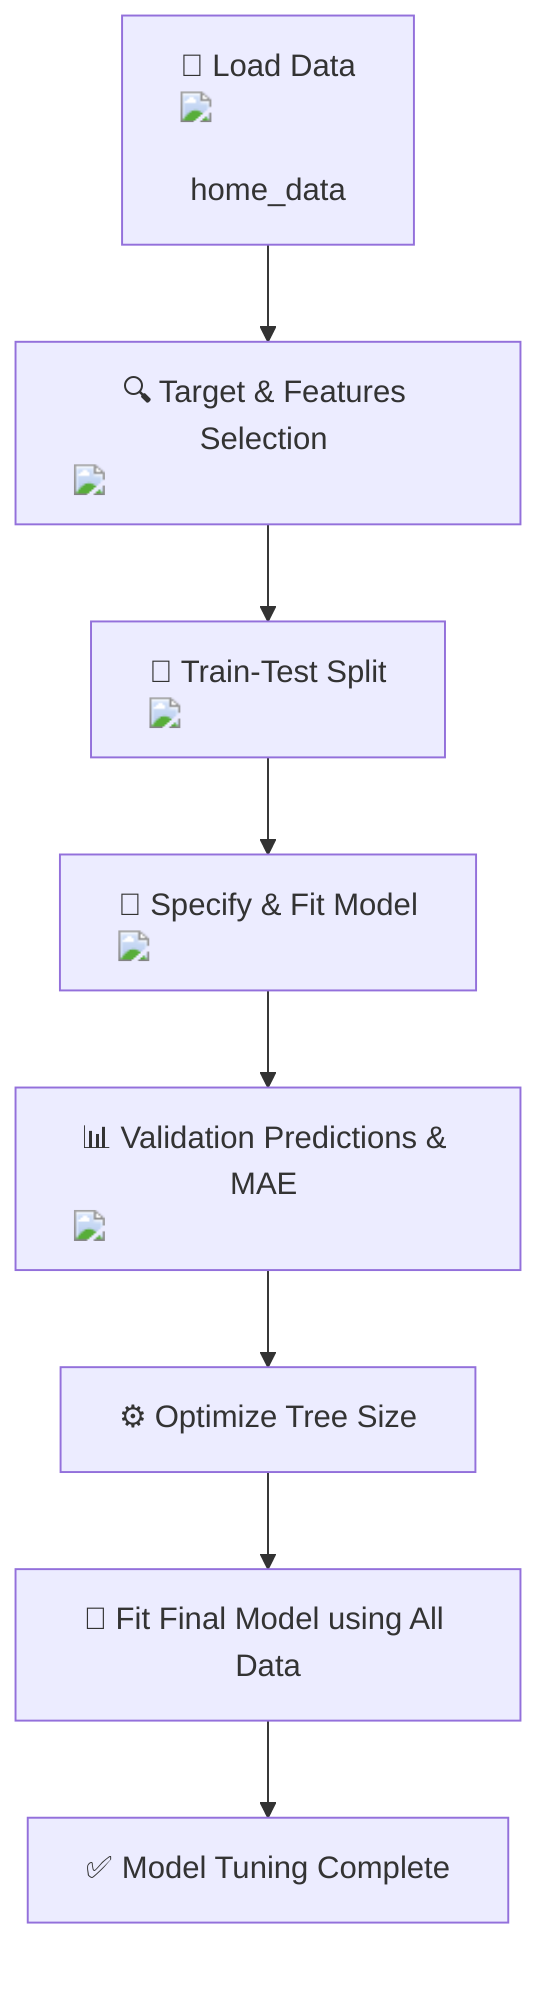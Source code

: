 graph TD;
    A["📂 Load Data <img src='file.svg'/> <br/> home_data"] --> B["🔍 Target & Features Selection <img src='column_split.svg'/>"];
    B --> C["🔄 Train-Test Split <img src='row_split.svg'/>"];
    C --> D["🧠 Specify & Fit Model <img src='brain.svg'/>"];
    D --> E["📊 Validation Predictions & MAE <img src='hist_template.svg'/>"];
    E --> F["⚙️ Optimize Tree Size"];
    F --> G["🔄 Fit Final Model using All Data"];
    G --> H["✅ Model Tuning Complete"];